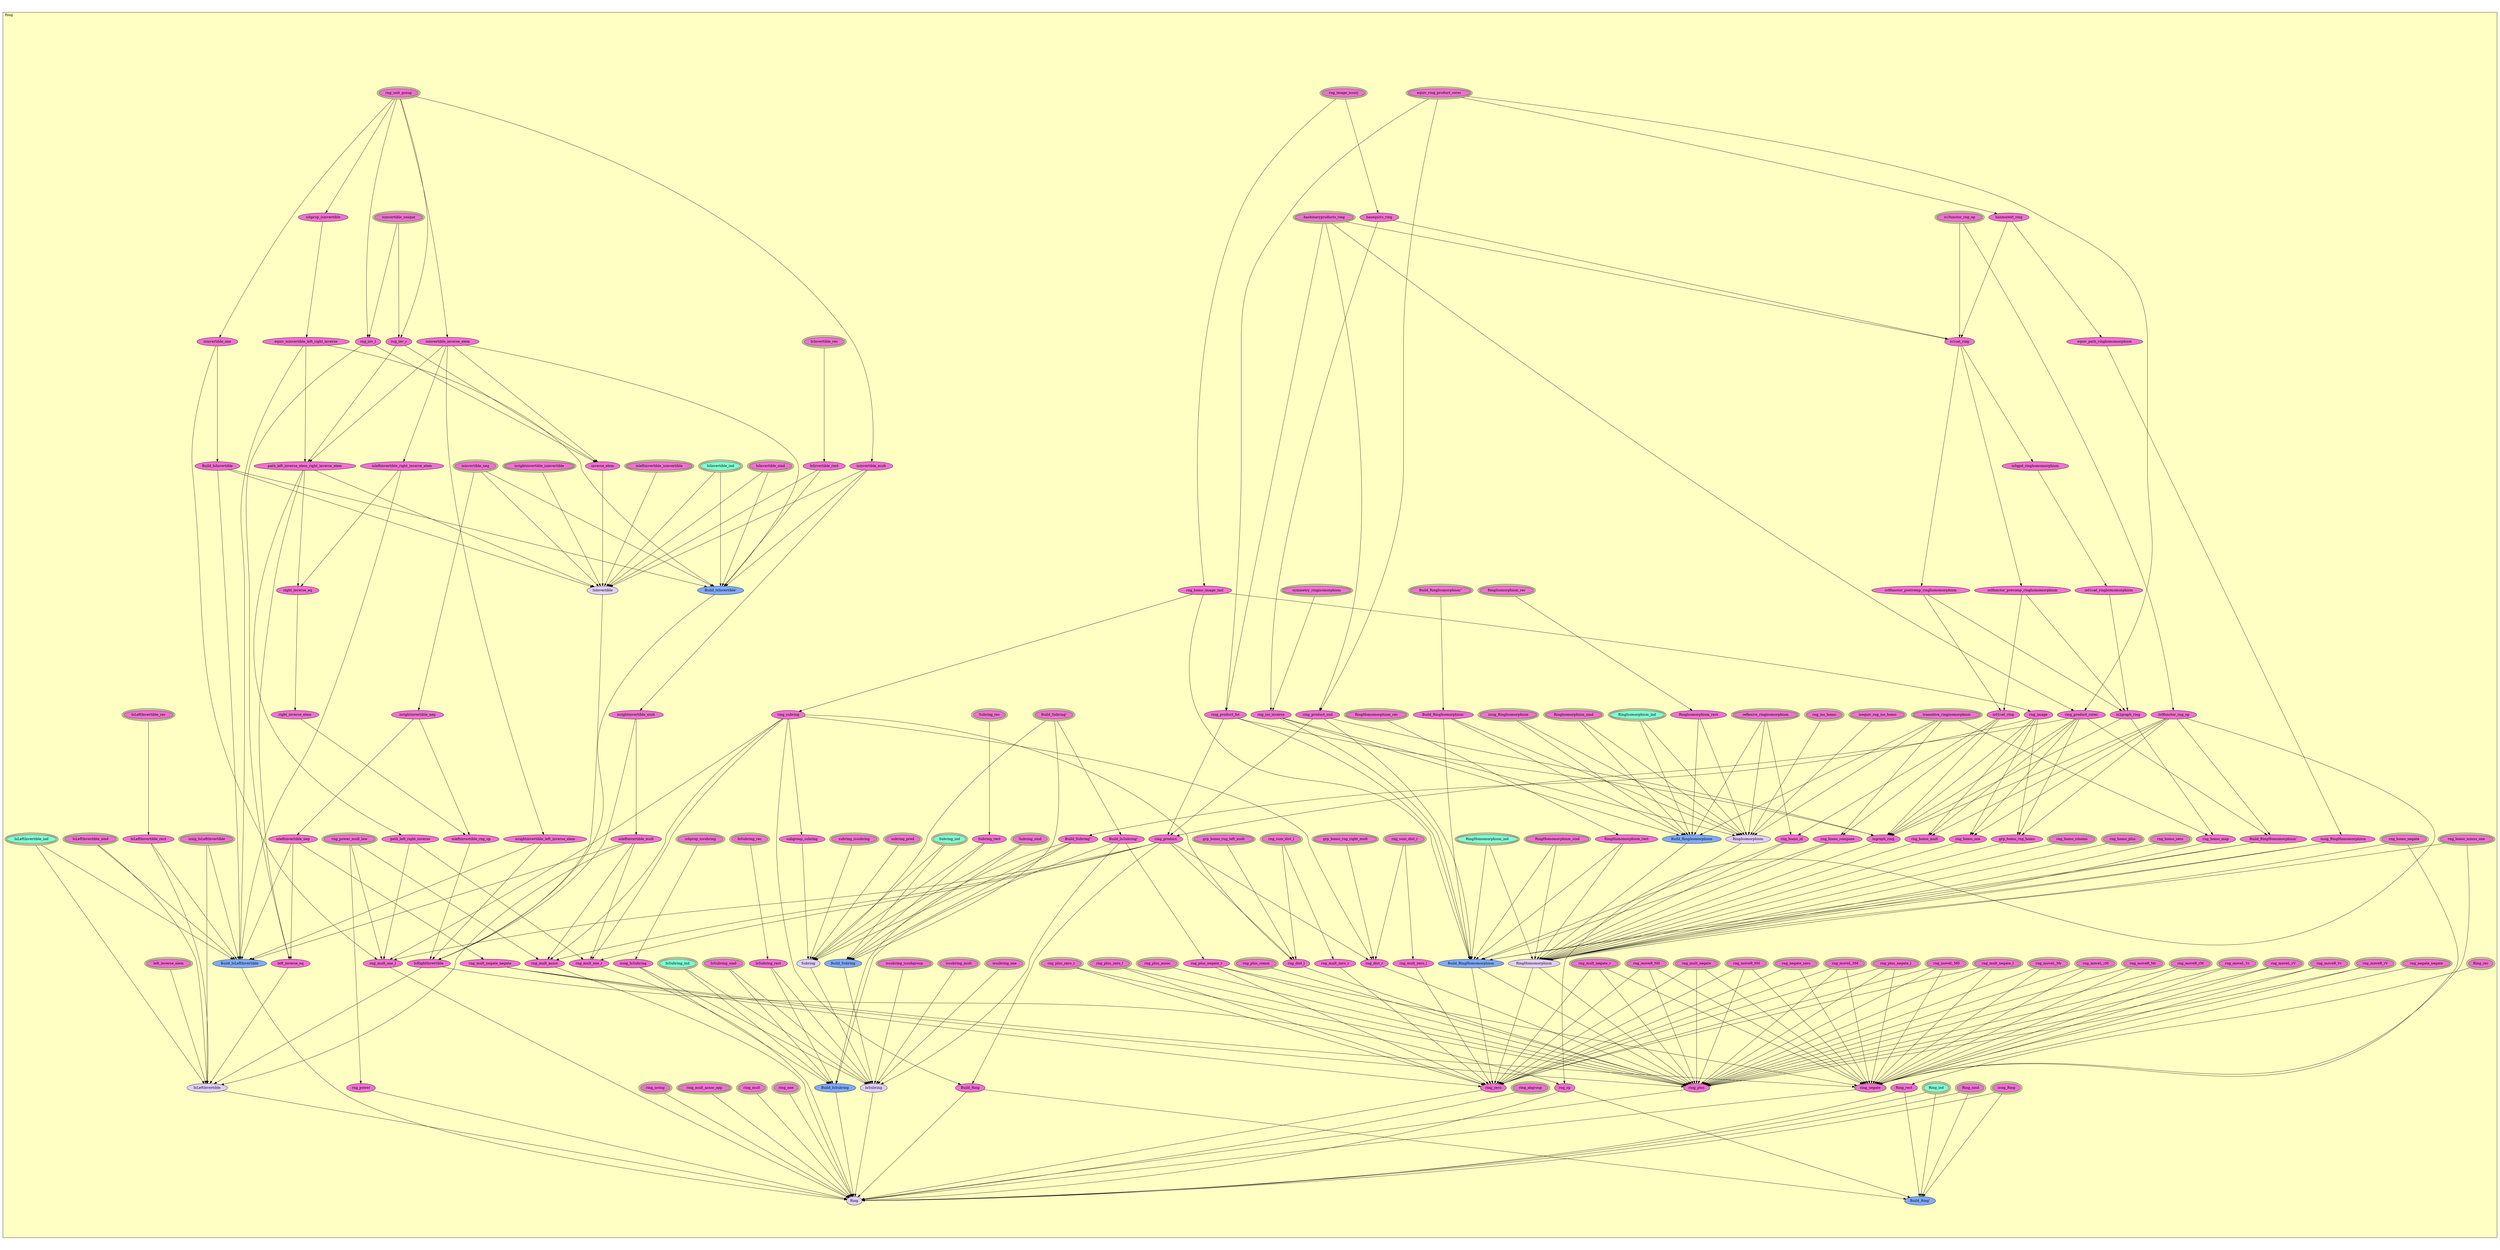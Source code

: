 digraph HoTT_Algebra_Rings_Ring {
  graph [ratio=0.5]
  node [style=filled]
Ring_rng_homo_mult [label="rng_homo_mult", URL=<Ring.html#rng_homo_mult>, fillcolor="#F070D1"] ;
Ring_rng_unit_group [label="rng_unit_group", URL=<Ring.html#rng_unit_group>, peripheries=3, fillcolor="#F070D1"] ;
Ring_rng_homo_plus [label="rng_homo_plus", URL=<Ring.html#rng_homo_plus>, peripheries=3, fillcolor="#F070D1"] ;
Ring_rng_mult_negate_r [label="rng_mult_negate_r", URL=<Ring.html#rng_mult_negate_r>, peripheries=3, fillcolor="#F070D1"] ;
Ring_isinvertible_one [label="isinvertible_one", URL=<Ring.html#isinvertible_one>, fillcolor="#F070D1"] ;
Ring_rng_mult_negate_l [label="rng_mult_negate_l", URL=<Ring.html#rng_mult_negate_l>, peripheries=3, fillcolor="#F070D1"] ;
Ring_isinvertible_inverse_elem [label="isinvertible_inverse_elem", URL=<Ring.html#isinvertible_inverse_elem>, fillcolor="#F070D1"] ;
Ring_rng_mult_negate_negate [label="rng_mult_negate_negate", URL=<Ring.html#rng_mult_negate_negate>, fillcolor="#F070D1"] ;
Ring_isleftinvertible_right_inverse_elem [label="isleftinvertible_right_inverse_elem", URL=<Ring.html#isleftinvertible_right_inverse_elem>, fillcolor="#F070D1"] ;
Ring_rng_mult_negate [label="rng_mult_negate", URL=<Ring.html#rng_mult_negate>, peripheries=3, fillcolor="#F070D1"] ;
Ring_isrightinvertible_left_inverse_elem [label="isrightinvertible_left_inverse_elem", URL=<Ring.html#isrightinvertible_left_inverse_elem>, fillcolor="#F070D1"] ;
Ring_rng_mult_zero_r [label="rng_mult_zero_r", URL=<Ring.html#rng_mult_zero_r>, fillcolor="#F070D1"] ;
Ring_isinvertible_neg [label="isinvertible_neg", URL=<Ring.html#isinvertible_neg>, peripheries=3, fillcolor="#F070D1"] ;
Ring_rng_mult_zero_l [label="rng_mult_zero_l", URL=<Ring.html#rng_mult_zero_l>, fillcolor="#F070D1"] ;
Ring_isrightinvertible_neg [label="isrightinvertible_neg", URL=<Ring.html#isrightinvertible_neg>, fillcolor="#F070D1"] ;
Ring_rng_mult_one_r [label="rng_mult_one_r", URL=<Ring.html#rng_mult_one_r>, fillcolor="#F070D1"] ;
Ring_isleftinvertible_neg [label="isleftinvertible_neg", URL=<Ring.html#isleftinvertible_neg>, fillcolor="#F070D1"] ;
Ring_rng_mult_one_l [label="rng_mult_one_l", URL=<Ring.html#rng_mult_one_l>, fillcolor="#F070D1"] ;
Ring_isinvertible_mult [label="isinvertible_mult", URL=<Ring.html#isinvertible_mult>, fillcolor="#F070D1"] ;
Ring_rng_negate_zero [label="rng_negate_zero", URL=<Ring.html#rng_negate_zero>, peripheries=3, fillcolor="#F070D1"] ;
Ring_isrightinvertible_mult [label="isrightinvertible_mult", URL=<Ring.html#isrightinvertible_mult>, fillcolor="#F070D1"] ;
Ring_rng_negate_negate [label="rng_negate_negate", URL=<Ring.html#rng_negate_negate>, peripheries=3, fillcolor="#F070D1"] ;
Ring_isleftinvertible_mult [label="isleftinvertible_mult", URL=<Ring.html#isleftinvertible_mult>, fillcolor="#F070D1"] ;
Ring_rng_mult_assoc [label="rng_mult_assoc", URL=<Ring.html#rng_mult_assoc>, fillcolor="#F070D1"] ;
Ring_ishprop_isinvertible [label="ishprop_isinvertible", URL=<Ring.html#ishprop_isinvertible>, fillcolor="#F070D1"] ;
Ring_rng_plus_assoc [label="rng_plus_assoc", URL=<Ring.html#rng_plus_assoc>, peripheries=3, fillcolor="#F070D1"] ;
Ring_equiv_isinvertible_left_right_inverse [label="equiv_isinvertible_left_right_inverse", URL=<Ring.html#equiv_isinvertible_left_right_inverse>, fillcolor="#F070D1"] ;
Ring_rng_plus_comm [label="rng_plus_comm", URL=<Ring.html#rng_plus_comm>, peripheries=3, fillcolor="#F070D1"] ;
Ring_isinvertible_unique [label="isinvertible_unique", URL=<Ring.html#isinvertible_unique>, peripheries=3, fillcolor="#F070D1"] ;
Ring_rng_plus_negate_r [label="rng_plus_negate_r", URL=<Ring.html#rng_plus_negate_r>, fillcolor="#F070D1"] ;
Ring_rng_inv_r [label="rng_inv_r", URL=<Ring.html#rng_inv_r>, fillcolor="#F070D1"] ;
Ring_rng_plus_negate_l [label="rng_plus_negate_l", URL=<Ring.html#rng_plus_negate_l>, peripheries=3, fillcolor="#F070D1"] ;
Ring_rng_inv_l [label="rng_inv_l", URL=<Ring.html#rng_inv_l>, fillcolor="#F070D1"] ;
Ring_rng_plus_zero_r [label="rng_plus_zero_r", URL=<Ring.html#rng_plus_zero_r>, peripheries=3, fillcolor="#F070D1"] ;
Ring_inverse_elem [label="inverse_elem", URL=<Ring.html#inverse_elem>, fillcolor="#F070D1"] ;
Ring_rng_plus_zero_l [label="rng_plus_zero_l", URL=<Ring.html#rng_plus_zero_l>, peripheries=3, fillcolor="#F070D1"] ;
Ring_path_left_inverse_elem_right_inverse_elem [label="path_left_inverse_elem_right_inverse_elem", URL=<Ring.html#path_left_inverse_elem_right_inverse_elem>, fillcolor="#F070D1"] ;
Ring_rng_dist_r [label="rng_dist_r", URL=<Ring.html#rng_dist_r>, fillcolor="#F070D1"] ;
Ring_path_left_right_inverse [label="path_left_right_inverse", URL=<Ring.html#path_left_right_inverse>, fillcolor="#F070D1"] ;
Ring_rng_dist_l [label="rng_dist_l", URL=<Ring.html#rng_dist_l>, fillcolor="#F070D1"] ;
Ring_Build_IsInvertible [label="Build_IsInvertible", URL=<Ring.html#Build_IsInvertible>, fillcolor="#F070D1"] ;
Ring_rng_homo_compose [label="rng_homo_compose", URL=<Ring.html#rng_homo_compose>, fillcolor="#F070D1"] ;
Ring_isrightinvertible_isinvertible [label="isrightinvertible_isinvertible", URL=<Ring.html#isrightinvertible_isinvertible>, peripheries=3, fillcolor="#F070D1"] ;
Ring_rng_homo_id [label="rng_homo_id", URL=<Ring.html#rng_homo_id>, fillcolor="#F070D1"] ;
Ring_isleftinvertible_isinvertible [label="isleftinvertible_isinvertible", URL=<Ring.html#isleftinvertible_isinvertible>, peripheries=3, fillcolor="#F070D1"] ;
Ring_equiv_path_ringhomomorphism [label="equiv_path_ringhomomorphism", URL=<Ring.html#equiv_path_ringhomomorphism>, fillcolor="#F070D1"] ;
Ring_IsInvertible_sind [label="IsInvertible_sind", URL=<Ring.html#IsInvertible_sind>, peripheries=3, fillcolor="#F070D1"] ;
Ring_issig_RingHomomorphism [label="issig_RingHomomorphism", URL=<Ring.html#issig_RingHomomorphism>, fillcolor="#F070D1"] ;
Ring_IsInvertible_rec [label="IsInvertible_rec", URL=<Ring.html#IsInvertible_rec>, peripheries=3, fillcolor="#F070D1"] ;
Ring_rng_homo_ishomo [label="rng_homo_ishomo", URL=<Ring.html#rng_homo_ishomo>, peripheries=3, fillcolor="#F070D1"] ;
Ring_IsInvertible_ind [label="IsInvertible_ind", URL=<Ring.html#IsInvertible_ind>, peripheries=3, fillcolor="#7FFFD4"] ;
Ring_rng_homo_map [label="rng_homo_map", URL=<Ring.html#rng_homo_map>, fillcolor="#F070D1"] ;
Ring_IsInvertible_rect [label="IsInvertible_rect", URL=<Ring.html#IsInvertible_rect>, fillcolor="#F070D1"] ;
Ring_Build_IsInvertible_ [label="Build_IsInvertible'", URL=<Ring.html#Build_IsInvertible'>, fillcolor="#7FAAFF"] ;
Ring_RingHomomorphism_sind [label="RingHomomorphism_sind", URL=<Ring.html#RingHomomorphism_sind>, peripheries=3, fillcolor="#F070D1"] ;
Ring_IsInvertible [label="IsInvertible", URL=<Ring.html#IsInvertible>, fillcolor="#E2CDFA"] ;
Ring_RingHomomorphism_rec [label="RingHomomorphism_rec", URL=<Ring.html#RingHomomorphism_rec>, peripheries=3, fillcolor="#F070D1"] ;
Ring_right_inverse_eq [label="right_inverse_eq", URL=<Ring.html#right_inverse_eq>, fillcolor="#F070D1"] ;
Ring_RingHomomorphism_ind [label="RingHomomorphism_ind", URL=<Ring.html#RingHomomorphism_ind>, peripheries=3, fillcolor="#7FFFD4"] ;
Ring_right_inverse_elem [label="right_inverse_elem", URL=<Ring.html#right_inverse_elem>, fillcolor="#F070D1"] ;
Ring_RingHomomorphism_rect [label="RingHomomorphism_rect", URL=<Ring.html#RingHomomorphism_rect>, fillcolor="#F070D1"] ;
Ring_Build_RingHomomorphism [label="Build_RingHomomorphism", URL=<Ring.html#Build_RingHomomorphism>, fillcolor="#7FAAFF"] ;
Ring_isleftinvertible_rng_op [label="isleftinvertible_rng_op", URL=<Ring.html#isleftinvertible_rng_op>, fillcolor="#F070D1"] ;
Ring_RingHomomorphism [label="RingHomomorphism", URL=<Ring.html#RingHomomorphism>, fillcolor="#E2CDFA"] ;
Ring_IsRightInvertible [label="IsRightInvertible", URL=<Ring.html#IsRightInvertible>, fillcolor="#F070D1"] ;
Ring_ring_negate [label="ring_negate", URL=<Ring.html#ring_negate>, fillcolor="#F070D1"] ;
Ring_issig_IsLeftInvertible [label="issig_IsLeftInvertible", URL=<Ring.html#issig_IsLeftInvertible>, peripheries=3, fillcolor="#F070D1"] ;
Ring_ring_zero [label="ring_zero", URL=<Ring.html#ring_zero>, fillcolor="#F070D1"] ;
Ring_left_inverse_eq [label="left_inverse_eq", URL=<Ring.html#left_inverse_eq>, fillcolor="#F070D1"] ;
Ring_ring_plus [label="ring_plus", URL=<Ring.html#ring_plus>, fillcolor="#F070D1"] ;
Ring_left_inverse_elem [label="left_inverse_elem", URL=<Ring.html#left_inverse_elem>, peripheries=3, fillcolor="#F070D1"] ;
Ring_issig_Ring [label="issig_Ring", URL=<Ring.html#issig_Ring>, peripheries=3, fillcolor="#F070D1"] ;
Ring_IsLeftInvertible_sind [label="IsLeftInvertible_sind", URL=<Ring.html#IsLeftInvertible_sind>, peripheries=3, fillcolor="#F070D1"] ;
Ring_ring_mult_assoc_opp [label="ring_mult_assoc_opp", URL=<Ring.html#ring_mult_assoc_opp>, peripheries=3, fillcolor="#F070D1"] ;
Ring_IsLeftInvertible_rec [label="IsLeftInvertible_rec", URL=<Ring.html#IsLeftInvertible_rec>, peripheries=3, fillcolor="#F070D1"] ;
Ring_ring_isring [label="ring_isring", URL=<Ring.html#ring_isring>, peripheries=3, fillcolor="#F070D1"] ;
Ring_IsLeftInvertible_ind [label="IsLeftInvertible_ind", URL=<Ring.html#IsLeftInvertible_ind>, peripheries=3, fillcolor="#7FFFD4"] ;
Ring_ring_one [label="ring_one", URL=<Ring.html#ring_one>, peripheries=3, fillcolor="#F070D1"] ;
Ring_IsLeftInvertible_rect [label="IsLeftInvertible_rect", URL=<Ring.html#IsLeftInvertible_rect>, fillcolor="#F070D1"] ;
Ring_Build_IsLeftInvertible [label="Build_IsLeftInvertible", URL=<Ring.html#Build_IsLeftInvertible>, fillcolor="#7FAAFF"] ;
Ring_ring_mult [label="ring_mult", URL=<Ring.html#ring_mult>, peripheries=3, fillcolor="#F070D1"] ;
Ring_IsLeftInvertible [label="IsLeftInvertible", URL=<Ring.html#IsLeftInvertible>, fillcolor="#E2CDFA"] ;
Ring_ring_abgroup [label="ring_abgroup", URL=<Ring.html#ring_abgroup>, peripheries=3, fillcolor="#F070D1"] ;
Ring_rng_sum_dist_r [label="rng_sum_dist_r", URL=<Ring.html#rng_sum_dist_r>, peripheries=3, fillcolor="#F070D1"] ;
Ring_Ring_sind [label="Ring_sind", URL=<Ring.html#Ring_sind>, peripheries=3, fillcolor="#F070D1"] ;
Ring_rng_sum_dist_l [label="rng_sum_dist_l", URL=<Ring.html#rng_sum_dist_l>, peripheries=3, fillcolor="#F070D1"] ;
Ring_Ring_rec [label="Ring_rec", URL=<Ring.html#Ring_rec>, peripheries=3, fillcolor="#F070D1"] ;
Ring_rng_power_mult_law [label="rng_power_mult_law", URL=<Ring.html#rng_power_mult_law>, peripheries=3, fillcolor="#F070D1"] ;
Ring_Ring_ind [label="Ring_ind", URL=<Ring.html#Ring_ind>, peripheries=3, fillcolor="#7FFFD4"] ;
Ring_rng_power [label="rng_power", URL=<Ring.html#rng_power>, fillcolor="#F070D1"] ;
Ring_Ring_rect [label="Ring_rect", URL=<Ring.html#Ring_rect>, fillcolor="#F070D1"] ;
Ring_Build_Ring_ [label="Build_Ring'", URL=<Ring.html#Build_Ring'>, fillcolor="#7FAAFF"] ;
Ring_is1functor_rng_op [label="is1functor_rng_op", URL=<Ring.html#is1functor_rng_op>, peripheries=3, fillcolor="#F070D1"] ;
Ring_Ring [label="Ring", URL=<Ring.html#Ring>, fillcolor="#E2CDFA"] ;
Ring_is0functor_rng_op [label="is0functor_rng_op", URL=<Ring.html#is0functor_rng_op>, fillcolor="#F070D1"] ;
Ring_rng_op [label="rng_op", URL=<Ring.html#rng_op>, fillcolor="#F070D1"] ;
Ring_rng_image_issurj [label="rng_image_issurj", URL=<Ring.html#rng_image_issurj>, peripheries=3, fillcolor="#F070D1"] ;
Ring_rng_homo_image_incl [label="rng_homo_image_incl", URL=<Ring.html#rng_homo_image_incl>, fillcolor="#F070D1"] ;
Ring_rng_image [label="rng_image", URL=<Ring.html#rng_image>, fillcolor="#F070D1"] ;
Ring_hasbinaryproducts_ring [label="hasbinaryproducts_ring", URL=<Ring.html#hasbinaryproducts_ring>, peripheries=3, fillcolor="#F070D1"] ;
Ring_equiv_ring_product_corec [label="equiv_ring_product_corec", URL=<Ring.html#equiv_ring_product_corec>, peripheries=3, fillcolor="#F070D1"] ;
Ring_ring_product_corec [label="ring_product_corec", URL=<Ring.html#ring_product_corec>, fillcolor="#F070D1"] ;
Ring_ring_product_snd [label="ring_product_snd", URL=<Ring.html#ring_product_snd>, fillcolor="#F070D1"] ;
Ring_ring_product_fst [label="ring_product_fst", URL=<Ring.html#ring_product_fst>, fillcolor="#F070D1"] ;
Ring_ring_product [label="ring_product", URL=<Ring.html#ring_product>, fillcolor="#F070D1"] ;
Ring_ring_subring [label="ring_subring", URL=<Ring.html#ring_subring>, fillcolor="#F070D1"] ;
Ring_subgroup_subring [label="subgroup_subring", URL=<Ring.html#subgroup_subring>, fillcolor="#F070D1"] ;
Ring_Build_Subring_ [label="Build_Subring'", URL=<Ring.html#Build_Subring'>, peripheries=3, fillcolor="#F070D1"] ;
Ring_Build_Subring__ [label="Build_Subring''", URL=<Ring.html#Build_Subring''>, fillcolor="#F070D1"] ;
Ring_subring_issubring [label="subring_issubring", URL=<Ring.html#subring_issubring>, peripheries=3, fillcolor="#F070D1"] ;
Ring_subring_pred [label="subring_pred", URL=<Ring.html#subring_pred>, peripheries=3, fillcolor="#F070D1"] ;
Ring_Subring_sind [label="Subring_sind", URL=<Ring.html#Subring_sind>, peripheries=3, fillcolor="#F070D1"] ;
Ring_Subring_rec [label="Subring_rec", URL=<Ring.html#Subring_rec>, peripheries=3, fillcolor="#F070D1"] ;
Ring_Subring_ind [label="Subring_ind", URL=<Ring.html#Subring_ind>, peripheries=3, fillcolor="#7FFFD4"] ;
Ring_Subring_rect [label="Subring_rect", URL=<Ring.html#Subring_rect>, fillcolor="#F070D1"] ;
Ring_Build_Subring [label="Build_Subring", URL=<Ring.html#Build_Subring>, fillcolor="#7FAAFF"] ;
Ring_Subring [label="Subring", URL=<Ring.html#Subring>, fillcolor="#E2CDFA"] ;
Ring_Build_IsSubring_ [label="Build_IsSubring'", URL=<Ring.html#Build_IsSubring'>, fillcolor="#F070D1"] ;
Ring_ishprop_issubring [label="ishprop_issubring", URL=<Ring.html#ishprop_issubring>, peripheries=3, fillcolor="#F070D1"] ;
Ring_issig_IsSubring [label="issig_IsSubring", URL=<Ring.html#issig_IsSubring>, fillcolor="#F070D1"] ;
Ring_issubring_one [label="issubring_one", URL=<Ring.html#issubring_one>, peripheries=3, fillcolor="#F070D1"] ;
Ring_issubring_mult [label="issubring_mult", URL=<Ring.html#issubring_mult>, peripheries=3, fillcolor="#F070D1"] ;
Ring_issubring_issubgroup [label="issubring_issubgroup", URL=<Ring.html#issubring_issubgroup>, peripheries=3, fillcolor="#F070D1"] ;
Ring_IsSubring_sind [label="IsSubring_sind", URL=<Ring.html#IsSubring_sind>, peripheries=3, fillcolor="#F070D1"] ;
Ring_IsSubring_rec [label="IsSubring_rec", URL=<Ring.html#IsSubring_rec>, peripheries=3, fillcolor="#F070D1"] ;
Ring_IsSubring_ind [label="IsSubring_ind", URL=<Ring.html#IsSubring_ind>, peripheries=3, fillcolor="#7FFFD4"] ;
Ring_IsSubring_rect [label="IsSubring_rect", URL=<Ring.html#IsSubring_rect>, fillcolor="#F070D1"] ;
Ring_Build_IsSubring [label="Build_IsSubring", URL=<Ring.html#Build_IsSubring>, fillcolor="#7FAAFF"] ;
Ring_IsSubring [label="IsSubring", URL=<Ring.html#IsSubring>, fillcolor="#E2CDFA"] ;
Ring_hasequivs_ring [label="hasequivs_ring", URL=<Ring.html#hasequivs_ring>, fillcolor="#F070D1"] ;
Ring_hasmorext_ring [label="hasmorext_ring", URL=<Ring.html#hasmorext_ring>, fillcolor="#F070D1"] ;
Ring_is1cat_ring [label="is1cat_ring", URL=<Ring.html#is1cat_ring>, fillcolor="#F070D1"] ;
Ring_is0functor_precomp_ringhomomorphism [label="is0functor_precomp_ringhomomorphism", URL=<Ring.html#is0functor_precomp_ringhomomorphism>, fillcolor="#F070D1"] ;
Ring_is0functor_postcomp_ringhomomorphism [label="is0functor_postcomp_ringhomomorphism", URL=<Ring.html#is0functor_postcomp_ringhomomorphism>, fillcolor="#F070D1"] ;
Ring_is0gpd_ringhomomorphism [label="is0gpd_ringhomomorphism", URL=<Ring.html#is0gpd_ringhomomorphism>, fillcolor="#F070D1"] ;
Ring_is01cat_ringhomomorphism [label="is01cat_ringhomomorphism", URL=<Ring.html#is01cat_ringhomomorphism>, fillcolor="#F070D1"] ;
Ring_is2graph_ring [label="is2graph_ring", URL=<Ring.html#is2graph_ring>, fillcolor="#F070D1"] ;
Ring_is01cat_ring [label="is01cat_ring", URL=<Ring.html#is01cat_ring>, fillcolor="#F070D1"] ;
Ring_isgraph_ring [label="isgraph_ring", URL=<Ring.html#isgraph_ring>, fillcolor="#F070D1"] ;
Ring_rng_moveR_0M [label="rng_moveR_0M", URL=<Ring.html#rng_moveR_0M>, peripheries=3, fillcolor="#F070D1"] ;
Ring_rng_moveR_M0 [label="rng_moveR_M0", URL=<Ring.html#rng_moveR_M0>, peripheries=3, fillcolor="#F070D1"] ;
Ring_rng_moveL_0M [label="rng_moveL_0M", URL=<Ring.html#rng_moveL_0M>, peripheries=3, fillcolor="#F070D1"] ;
Ring_rng_moveL_M0 [label="rng_moveL_M0", URL=<Ring.html#rng_moveL_M0>, peripheries=3, fillcolor="#F070D1"] ;
Ring_rng_moveR_rV [label="rng_moveR_rV", URL=<Ring.html#rng_moveR_rV>, peripheries=3, fillcolor="#F070D1"] ;
Ring_rng_moveR_Vr [label="rng_moveR_Vr", URL=<Ring.html#rng_moveR_Vr>, peripheries=3, fillcolor="#F070D1"] ;
Ring_rng_moveL_rV [label="rng_moveL_rV", URL=<Ring.html#rng_moveL_rV>, peripheries=3, fillcolor="#F070D1"] ;
Ring_rng_moveL_Vr [label="rng_moveL_Vr", URL=<Ring.html#rng_moveL_Vr>, peripheries=3, fillcolor="#F070D1"] ;
Ring_rng_moveR_rM [label="rng_moveR_rM", URL=<Ring.html#rng_moveR_rM>, peripheries=3, fillcolor="#F070D1"] ;
Ring_rng_moveR_Mr [label="rng_moveR_Mr", URL=<Ring.html#rng_moveR_Mr>, peripheries=3, fillcolor="#F070D1"] ;
Ring_rng_moveL_rM [label="rng_moveL_rM", URL=<Ring.html#rng_moveL_rM>, peripheries=3, fillcolor="#F070D1"] ;
Ring_rng_moveL_Mr [label="rng_moveL_Mr", URL=<Ring.html#rng_moveL_Mr>, peripheries=3, fillcolor="#F070D1"] ;
Ring_grp_homo_rng_right_mult [label="grp_homo_rng_right_mult", URL=<Ring.html#grp_homo_rng_right_mult>, peripheries=3, fillcolor="#F070D1"] ;
Ring_grp_homo_rng_left_mult [label="grp_homo_rng_left_mult", URL=<Ring.html#grp_homo_rng_left_mult>, peripheries=3, fillcolor="#F070D1"] ;
Ring_Build_Ring [label="Build_Ring", URL=<Ring.html#Build_Ring>, fillcolor="#F070D1"] ;
Ring_Build_RingIsomorphism__ [label="Build_RingIsomorphism''", URL=<Ring.html#Build_RingIsomorphism''>, peripheries=3, fillcolor="#F070D1"] ;
Ring_Build_RingHomomorphism_ [label="Build_RingHomomorphism'", URL=<Ring.html#Build_RingHomomorphism'>, fillcolor="#F070D1"] ;
Ring_grp_homo_rng_homo [label="grp_homo_rng_homo", URL=<Ring.html#grp_homo_rng_homo>, fillcolor="#F070D1"] ;
Ring_transitive_ringisomorphism [label="transitive_ringisomorphism", URL=<Ring.html#transitive_ringisomorphism>, peripheries=3, fillcolor="#F070D1"] ;
Ring_symmetry_ringisomorphism [label="symmetry_ringisomorphism", URL=<Ring.html#symmetry_ringisomorphism>, peripheries=3, fillcolor="#F070D1"] ;
Ring_reflexive_ringisomorphism [label="reflexive_ringisomorphism", URL=<Ring.html#reflexive_ringisomorphism>, peripheries=3, fillcolor="#F070D1"] ;
Ring_rng_iso_inverse [label="rng_iso_inverse", URL=<Ring.html#rng_iso_inverse>, fillcolor="#F070D1"] ;
Ring_Build_RingIsomorphism_ [label="Build_RingIsomorphism'", URL=<Ring.html#Build_RingIsomorphism'>, fillcolor="#F070D1"] ;
Ring_issig_RingIsomorphism [label="issig_RingIsomorphism", URL=<Ring.html#issig_RingIsomorphism>, peripheries=3, fillcolor="#F070D1"] ;
Ring_isequiv_rng_iso_homo [label="isequiv_rng_iso_homo", URL=<Ring.html#isequiv_rng_iso_homo>, peripheries=3, fillcolor="#F070D1"] ;
Ring_rng_iso_homo [label="rng_iso_homo", URL=<Ring.html#rng_iso_homo>, peripheries=3, fillcolor="#F070D1"] ;
Ring_RingIsomorphism_sind [label="RingIsomorphism_sind", URL=<Ring.html#RingIsomorphism_sind>, peripheries=3, fillcolor="#F070D1"] ;
Ring_RingIsomorphism_rec [label="RingIsomorphism_rec", URL=<Ring.html#RingIsomorphism_rec>, peripheries=3, fillcolor="#F070D1"] ;
Ring_RingIsomorphism_ind [label="RingIsomorphism_ind", URL=<Ring.html#RingIsomorphism_ind>, peripheries=3, fillcolor="#7FFFD4"] ;
Ring_RingIsomorphism_rect [label="RingIsomorphism_rect", URL=<Ring.html#RingIsomorphism_rect>, fillcolor="#F070D1"] ;
Ring_Build_RingIsomorphism [label="Build_RingIsomorphism", URL=<Ring.html#Build_RingIsomorphism>, fillcolor="#7FAAFF"] ;
Ring_RingIsomorphism [label="RingIsomorphism", URL=<Ring.html#RingIsomorphism>, fillcolor="#E2CDFA"] ;
Ring_rng_homo_minus_one [label="rng_homo_minus_one", URL=<Ring.html#rng_homo_minus_one>, peripheries=3, fillcolor="#F070D1"] ;
Ring_rng_homo_negate [label="rng_homo_negate", URL=<Ring.html#rng_homo_negate>, peripheries=3, fillcolor="#F070D1"] ;
Ring_rng_homo_one [label="rng_homo_one", URL=<Ring.html#rng_homo_one>, fillcolor="#F070D1"] ;
Ring_rng_homo_zero [label="rng_homo_zero", URL=<Ring.html#rng_homo_zero>, peripheries=3, fillcolor="#F070D1"] ;
  Ring_rng_homo_mult -> Ring_RingHomomorphism [] ;
  Ring_rng_unit_group -> Ring_isinvertible_one [] ;
  Ring_rng_unit_group -> Ring_isinvertible_inverse_elem [] ;
  Ring_rng_unit_group -> Ring_isinvertible_mult [] ;
  Ring_rng_unit_group -> Ring_ishprop_isinvertible [] ;
  Ring_rng_unit_group -> Ring_rng_inv_r [] ;
  Ring_rng_unit_group -> Ring_rng_inv_l [] ;
  Ring_rng_homo_plus -> Ring_RingHomomorphism [] ;
  Ring_rng_mult_negate_r -> Ring_ring_negate [] ;
  Ring_rng_mult_negate_r -> Ring_ring_zero [] ;
  Ring_rng_mult_negate_r -> Ring_ring_plus [] ;
  Ring_isinvertible_one -> Ring_Build_IsInvertible [] ;
  Ring_isinvertible_one -> Ring_rng_mult_one_l [] ;
  Ring_rng_mult_negate_l -> Ring_ring_negate [] ;
  Ring_rng_mult_negate_l -> Ring_ring_zero [] ;
  Ring_rng_mult_negate_l -> Ring_ring_plus [] ;
  Ring_isinvertible_inverse_elem -> Ring_isleftinvertible_right_inverse_elem [] ;
  Ring_isinvertible_inverse_elem -> Ring_isrightinvertible_left_inverse_elem [] ;
  Ring_isinvertible_inverse_elem -> Ring_inverse_elem [] ;
  Ring_isinvertible_inverse_elem -> Ring_path_left_inverse_elem_right_inverse_elem [] ;
  Ring_isinvertible_inverse_elem -> Ring_Build_IsInvertible_ [] ;
  Ring_rng_mult_negate_negate -> Ring_ring_negate [] ;
  Ring_rng_mult_negate_negate -> Ring_ring_zero [] ;
  Ring_rng_mult_negate_negate -> Ring_ring_plus [] ;
  Ring_isleftinvertible_right_inverse_elem -> Ring_right_inverse_eq [] ;
  Ring_isleftinvertible_right_inverse_elem -> Ring_Build_IsLeftInvertible [] ;
  Ring_rng_mult_negate -> Ring_ring_negate [] ;
  Ring_rng_mult_negate -> Ring_ring_zero [] ;
  Ring_rng_mult_negate -> Ring_ring_plus [] ;
  Ring_isrightinvertible_left_inverse_elem -> Ring_IsRightInvertible [] ;
  Ring_isrightinvertible_left_inverse_elem -> Ring_Build_IsLeftInvertible [] ;
  Ring_rng_mult_zero_r -> Ring_ring_zero [] ;
  Ring_isinvertible_neg -> Ring_isrightinvertible_neg [] ;
  Ring_isinvertible_neg -> Ring_Build_IsInvertible_ [] ;
  Ring_isinvertible_neg -> Ring_IsInvertible [] ;
  Ring_rng_mult_zero_l -> Ring_ring_zero [] ;
  Ring_isrightinvertible_neg -> Ring_isleftinvertible_neg [] ;
  Ring_isrightinvertible_neg -> Ring_isleftinvertible_rng_op [] ;
  Ring_rng_mult_one_r -> Ring_Ring [] ;
  Ring_isleftinvertible_neg -> Ring_left_inverse_eq [] ;
  Ring_isleftinvertible_neg -> Ring_Build_IsLeftInvertible [] ;
  Ring_isleftinvertible_neg -> Ring_rng_mult_negate_negate [] ;
  Ring_rng_mult_one_l -> Ring_Ring [] ;
  Ring_isinvertible_mult -> Ring_isrightinvertible_mult [] ;
  Ring_isinvertible_mult -> Ring_Build_IsInvertible_ [] ;
  Ring_isinvertible_mult -> Ring_IsInvertible [] ;
  Ring_rng_negate_zero -> Ring_ring_negate [] ;
  Ring_rng_negate_zero -> Ring_ring_zero [] ;
  Ring_isrightinvertible_mult -> Ring_isleftinvertible_mult [] ;
  Ring_isrightinvertible_mult -> Ring_IsRightInvertible [] ;
  Ring_rng_negate_negate -> Ring_ring_negate [] ;
  Ring_isleftinvertible_mult -> Ring_Build_IsLeftInvertible [] ;
  Ring_isleftinvertible_mult -> Ring_IsLeftInvertible [] ;
  Ring_isleftinvertible_mult -> Ring_rng_mult_one_r [] ;
  Ring_isleftinvertible_mult -> Ring_rng_mult_assoc [] ;
  Ring_rng_mult_assoc -> Ring_Ring [] ;
  Ring_ishprop_isinvertible -> Ring_equiv_isinvertible_left_right_inverse [] ;
  Ring_rng_plus_assoc -> Ring_ring_plus [] ;
  Ring_equiv_isinvertible_left_right_inverse -> Ring_path_left_inverse_elem_right_inverse_elem [] ;
  Ring_equiv_isinvertible_left_right_inverse -> Ring_Build_IsInvertible_ [] ;
  Ring_equiv_isinvertible_left_right_inverse -> Ring_Build_IsLeftInvertible [] ;
  Ring_rng_plus_comm -> Ring_ring_plus [] ;
  Ring_isinvertible_unique -> Ring_rng_inv_r [] ;
  Ring_isinvertible_unique -> Ring_rng_inv_l [] ;
  Ring_rng_plus_negate_r -> Ring_ring_negate [] ;
  Ring_rng_plus_negate_r -> Ring_ring_zero [] ;
  Ring_rng_plus_negate_r -> Ring_ring_plus [] ;
  Ring_rng_inv_r -> Ring_inverse_elem [] ;
  Ring_rng_inv_r -> Ring_path_left_inverse_elem_right_inverse_elem [] ;
  Ring_rng_plus_negate_l -> Ring_ring_negate [] ;
  Ring_rng_plus_negate_l -> Ring_ring_zero [] ;
  Ring_rng_plus_negate_l -> Ring_ring_plus [] ;
  Ring_rng_inv_l -> Ring_inverse_elem [] ;
  Ring_rng_inv_l -> Ring_left_inverse_eq [] ;
  Ring_rng_plus_zero_r -> Ring_ring_zero [] ;
  Ring_rng_plus_zero_r -> Ring_ring_plus [] ;
  Ring_inverse_elem -> Ring_IsInvertible [] ;
  Ring_rng_plus_zero_l -> Ring_ring_zero [] ;
  Ring_rng_plus_zero_l -> Ring_ring_plus [] ;
  Ring_path_left_inverse_elem_right_inverse_elem -> Ring_path_left_right_inverse [] ;
  Ring_path_left_inverse_elem_right_inverse_elem -> Ring_IsInvertible [] ;
  Ring_path_left_inverse_elem_right_inverse_elem -> Ring_right_inverse_eq [] ;
  Ring_path_left_inverse_elem_right_inverse_elem -> Ring_left_inverse_eq [] ;
  Ring_rng_dist_r -> Ring_ring_plus [] ;
  Ring_path_left_right_inverse -> Ring_rng_mult_one_r [] ;
  Ring_path_left_right_inverse -> Ring_rng_mult_one_l [] ;
  Ring_rng_dist_l -> Ring_ring_plus [] ;
  Ring_Build_IsInvertible -> Ring_Build_IsInvertible_ [] ;
  Ring_Build_IsInvertible -> Ring_IsInvertible [] ;
  Ring_Build_IsInvertible -> Ring_Build_IsLeftInvertible [] ;
  Ring_rng_homo_compose -> Ring_Build_RingHomomorphism [] ;
  Ring_rng_homo_compose -> Ring_RingHomomorphism [] ;
  Ring_isrightinvertible_isinvertible -> Ring_IsInvertible [] ;
  Ring_rng_homo_id -> Ring_Build_RingHomomorphism [] ;
  Ring_rng_homo_id -> Ring_RingHomomorphism [] ;
  Ring_isleftinvertible_isinvertible -> Ring_IsInvertible [] ;
  Ring_equiv_path_ringhomomorphism -> Ring_issig_RingHomomorphism [] ;
  Ring_IsInvertible_sind -> Ring_Build_IsInvertible_ [] ;
  Ring_IsInvertible_sind -> Ring_IsInvertible [] ;
  Ring_issig_RingHomomorphism -> Ring_Build_RingHomomorphism [] ;
  Ring_issig_RingHomomorphism -> Ring_RingHomomorphism [] ;
  Ring_IsInvertible_rec -> Ring_IsInvertible_rect [] ;
  Ring_rng_homo_ishomo -> Ring_RingHomomorphism [] ;
  Ring_IsInvertible_ind -> Ring_Build_IsInvertible_ [] ;
  Ring_IsInvertible_ind -> Ring_IsInvertible [] ;
  Ring_rng_homo_map -> Ring_RingHomomorphism [] ;
  Ring_IsInvertible_rect -> Ring_Build_IsInvertible_ [] ;
  Ring_IsInvertible_rect -> Ring_IsInvertible [] ;
  Ring_Build_IsInvertible_ -> Ring_IsRightInvertible [] ;
  Ring_RingHomomorphism_sind -> Ring_Build_RingHomomorphism [] ;
  Ring_RingHomomorphism_sind -> Ring_RingHomomorphism [] ;
  Ring_IsInvertible -> Ring_IsRightInvertible [] ;
  Ring_RingHomomorphism_rec -> Ring_RingHomomorphism_rect [] ;
  Ring_right_inverse_eq -> Ring_right_inverse_elem [] ;
  Ring_RingHomomorphism_ind -> Ring_Build_RingHomomorphism [] ;
  Ring_RingHomomorphism_ind -> Ring_RingHomomorphism [] ;
  Ring_right_inverse_elem -> Ring_isleftinvertible_rng_op [] ;
  Ring_RingHomomorphism_rect -> Ring_Build_RingHomomorphism [] ;
  Ring_RingHomomorphism_rect -> Ring_RingHomomorphism [] ;
  Ring_Build_RingHomomorphism -> Ring_ring_zero [] ;
  Ring_Build_RingHomomorphism -> Ring_ring_plus [] ;
  Ring_isleftinvertible_rng_op -> Ring_IsRightInvertible [] ;
  Ring_RingHomomorphism -> Ring_ring_zero [] ;
  Ring_RingHomomorphism -> Ring_ring_plus [] ;
  Ring_IsRightInvertible -> Ring_IsLeftInvertible [] ;
  Ring_IsRightInvertible -> Ring_rng_op [] ;
  Ring_ring_negate -> Ring_Ring [] ;
  Ring_issig_IsLeftInvertible -> Ring_Build_IsLeftInvertible [] ;
  Ring_issig_IsLeftInvertible -> Ring_IsLeftInvertible [] ;
  Ring_ring_zero -> Ring_Ring [] ;
  Ring_left_inverse_eq -> Ring_IsLeftInvertible [] ;
  Ring_ring_plus -> Ring_Ring [] ;
  Ring_left_inverse_elem -> Ring_IsLeftInvertible [] ;
  Ring_issig_Ring -> Ring_Build_Ring_ [] ;
  Ring_issig_Ring -> Ring_Ring [] ;
  Ring_IsLeftInvertible_sind -> Ring_Build_IsLeftInvertible [] ;
  Ring_IsLeftInvertible_sind -> Ring_IsLeftInvertible [] ;
  Ring_ring_mult_assoc_opp -> Ring_Ring [] ;
  Ring_IsLeftInvertible_rec -> Ring_IsLeftInvertible_rect [] ;
  Ring_ring_isring -> Ring_Ring [] ;
  Ring_IsLeftInvertible_ind -> Ring_Build_IsLeftInvertible [] ;
  Ring_IsLeftInvertible_ind -> Ring_IsLeftInvertible [] ;
  Ring_ring_one -> Ring_Ring [] ;
  Ring_IsLeftInvertible_rect -> Ring_Build_IsLeftInvertible [] ;
  Ring_IsLeftInvertible_rect -> Ring_IsLeftInvertible [] ;
  Ring_Build_IsLeftInvertible -> Ring_Ring [] ;
  Ring_ring_mult -> Ring_Ring [] ;
  Ring_IsLeftInvertible -> Ring_Ring [] ;
  Ring_ring_abgroup -> Ring_Ring [] ;
  Ring_rng_sum_dist_r -> Ring_rng_mult_zero_l [] ;
  Ring_rng_sum_dist_r -> Ring_rng_dist_r [] ;
  Ring_Ring_sind -> Ring_Build_Ring_ [] ;
  Ring_Ring_sind -> Ring_Ring [] ;
  Ring_rng_sum_dist_l -> Ring_rng_mult_zero_r [] ;
  Ring_rng_sum_dist_l -> Ring_rng_dist_l [] ;
  Ring_Ring_rec -> Ring_Ring_rect [] ;
  Ring_rng_power_mult_law -> Ring_rng_power [] ;
  Ring_rng_power_mult_law -> Ring_rng_mult_one_l [] ;
  Ring_rng_power_mult_law -> Ring_rng_mult_assoc [] ;
  Ring_Ring_ind -> Ring_Build_Ring_ [] ;
  Ring_Ring_ind -> Ring_Ring [] ;
  Ring_rng_power -> Ring_Ring [] ;
  Ring_Ring_rect -> Ring_Build_Ring_ [] ;
  Ring_Ring_rect -> Ring_Ring [] ;
  Ring_is1functor_rng_op -> Ring_is0functor_rng_op [] ;
  Ring_is1functor_rng_op -> Ring_is1cat_ring [] ;
  Ring_is0functor_rng_op -> Ring_rng_op [] ;
  Ring_is0functor_rng_op -> Ring_isgraph_ring [] ;
  Ring_is0functor_rng_op -> Ring_Build_RingHomomorphism_ [] ;
  Ring_is0functor_rng_op -> Ring_grp_homo_rng_homo [] ;
  Ring_is0functor_rng_op -> Ring_rng_homo_one [] ;
  Ring_is0functor_rng_op -> Ring_rng_homo_mult [] ;
  Ring_rng_op -> Ring_Build_Ring_ [] ;
  Ring_rng_op -> Ring_Ring [] ;
  Ring_rng_image_issurj -> Ring_rng_homo_image_incl [] ;
  Ring_rng_image_issurj -> Ring_hasequivs_ring [] ;
  Ring_rng_homo_image_incl -> Ring_rng_image [] ;
  Ring_rng_homo_image_incl -> Ring_ring_subring [] ;
  Ring_rng_homo_image_incl -> Ring_Build_RingHomomorphism [] ;
  Ring_rng_image -> Ring_Build_Subring__ [] ;
  Ring_rng_image -> Ring_isgraph_ring [] ;
  Ring_rng_image -> Ring_grp_homo_rng_homo [] ;
  Ring_rng_image -> Ring_rng_homo_one [] ;
  Ring_rng_image -> Ring_rng_homo_mult [] ;
  Ring_hasbinaryproducts_ring -> Ring_ring_product_corec [] ;
  Ring_hasbinaryproducts_ring -> Ring_ring_product_snd [] ;
  Ring_hasbinaryproducts_ring -> Ring_ring_product_fst [] ;
  Ring_hasbinaryproducts_ring -> Ring_is1cat_ring [] ;
  Ring_equiv_ring_product_corec -> Ring_ring_product_corec [] ;
  Ring_equiv_ring_product_corec -> Ring_ring_product_snd [] ;
  Ring_equiv_ring_product_corec -> Ring_ring_product_fst [] ;
  Ring_equiv_ring_product_corec -> Ring_hasmorext_ring [] ;
  Ring_ring_product_corec -> Ring_ring_product [] ;
  Ring_ring_product_corec -> Ring_isgraph_ring [] ;
  Ring_ring_product_corec -> Ring_Build_RingHomomorphism_ [] ;
  Ring_ring_product_corec -> Ring_grp_homo_rng_homo [] ;
  Ring_ring_product_corec -> Ring_rng_homo_one [] ;
  Ring_ring_product_corec -> Ring_rng_homo_mult [] ;
  Ring_ring_product_snd -> Ring_ring_product [] ;
  Ring_ring_product_snd -> Ring_isgraph_ring [] ;
  Ring_ring_product_snd -> Ring_Build_RingHomomorphism [] ;
  Ring_ring_product_fst -> Ring_ring_product [] ;
  Ring_ring_product_fst -> Ring_isgraph_ring [] ;
  Ring_ring_product_fst -> Ring_Build_RingHomomorphism [] ;
  Ring_ring_product -> Ring_Build_Ring [] ;
  Ring_ring_product -> Ring_rng_mult_one_r [] ;
  Ring_ring_product -> Ring_rng_mult_one_l [] ;
  Ring_ring_product -> Ring_rng_mult_assoc [] ;
  Ring_ring_product -> Ring_rng_dist_r [] ;
  Ring_ring_product -> Ring_rng_dist_l [] ;
  Ring_ring_subring -> Ring_subgroup_subring [] ;
  Ring_ring_subring -> Ring_Build_Ring [] ;
  Ring_ring_subring -> Ring_rng_mult_one_r [] ;
  Ring_ring_subring -> Ring_rng_mult_one_l [] ;
  Ring_ring_subring -> Ring_rng_mult_assoc [] ;
  Ring_ring_subring -> Ring_rng_dist_r [] ;
  Ring_ring_subring -> Ring_rng_dist_l [] ;
  Ring_subgroup_subring -> Ring_Subring [] ;
  Ring_Build_Subring_ -> Ring_Build_Subring [] ;
  Ring_Build_Subring_ -> Ring_Subring [] ;
  Ring_Build_Subring_ -> Ring_Build_IsSubring_ [] ;
  Ring_Build_Subring__ -> Ring_Build_Subring [] ;
  Ring_Build_Subring__ -> Ring_Subring [] ;
  Ring_Build_Subring__ -> Ring_Build_IsSubring [] ;
  Ring_subring_issubring -> Ring_Subring [] ;
  Ring_subring_pred -> Ring_Subring [] ;
  Ring_Subring_sind -> Ring_Build_Subring [] ;
  Ring_Subring_sind -> Ring_Subring [] ;
  Ring_Subring_rec -> Ring_Subring_rect [] ;
  Ring_Subring_ind -> Ring_Build_Subring [] ;
  Ring_Subring_ind -> Ring_Subring [] ;
  Ring_Subring_rect -> Ring_Build_Subring [] ;
  Ring_Subring_rect -> Ring_Subring [] ;
  Ring_Build_Subring -> Ring_IsSubring [] ;
  Ring_Subring -> Ring_IsSubring [] ;
  Ring_Build_IsSubring_ -> Ring_Build_IsSubring [] ;
  Ring_Build_IsSubring_ -> Ring_IsSubring [] ;
  Ring_Build_IsSubring_ -> Ring_rng_plus_negate_r [] ;
  Ring_ishprop_issubring -> Ring_issig_IsSubring [] ;
  Ring_issig_IsSubring -> Ring_Build_IsSubring [] ;
  Ring_issig_IsSubring -> Ring_IsSubring [] ;
  Ring_issubring_one -> Ring_IsSubring [] ;
  Ring_issubring_mult -> Ring_IsSubring [] ;
  Ring_issubring_issubgroup -> Ring_IsSubring [] ;
  Ring_IsSubring_sind -> Ring_Build_IsSubring [] ;
  Ring_IsSubring_sind -> Ring_IsSubring [] ;
  Ring_IsSubring_rec -> Ring_IsSubring_rect [] ;
  Ring_IsSubring_ind -> Ring_Build_IsSubring [] ;
  Ring_IsSubring_ind -> Ring_IsSubring [] ;
  Ring_IsSubring_rect -> Ring_Build_IsSubring [] ;
  Ring_IsSubring_rect -> Ring_IsSubring [] ;
  Ring_Build_IsSubring -> Ring_Ring [] ;
  Ring_IsSubring -> Ring_Ring [] ;
  Ring_hasequivs_ring -> Ring_is1cat_ring [] ;
  Ring_hasequivs_ring -> Ring_rng_iso_inverse [] ;
  Ring_hasmorext_ring -> Ring_is1cat_ring [] ;
  Ring_hasmorext_ring -> Ring_equiv_path_ringhomomorphism [] ;
  Ring_is1cat_ring -> Ring_is0functor_precomp_ringhomomorphism [] ;
  Ring_is1cat_ring -> Ring_is0functor_postcomp_ringhomomorphism [] ;
  Ring_is1cat_ring -> Ring_is0gpd_ringhomomorphism [] ;
  Ring_is0functor_precomp_ringhomomorphism -> Ring_is2graph_ring [] ;
  Ring_is0functor_precomp_ringhomomorphism -> Ring_is01cat_ring [] ;
  Ring_is0functor_postcomp_ringhomomorphism -> Ring_is2graph_ring [] ;
  Ring_is0functor_postcomp_ringhomomorphism -> Ring_is01cat_ring [] ;
  Ring_is0gpd_ringhomomorphism -> Ring_is01cat_ringhomomorphism [] ;
  Ring_is01cat_ringhomomorphism -> Ring_is2graph_ring [] ;
  Ring_is2graph_ring -> Ring_isgraph_ring [] ;
  Ring_is2graph_ring -> Ring_rng_homo_map [] ;
  Ring_is01cat_ring -> Ring_isgraph_ring [] ;
  Ring_is01cat_ring -> Ring_rng_homo_compose [] ;
  Ring_is01cat_ring -> Ring_rng_homo_id [] ;
  Ring_isgraph_ring -> Ring_RingHomomorphism [] ;
  Ring_rng_moveR_0M -> Ring_ring_negate [] ;
  Ring_rng_moveR_0M -> Ring_ring_zero [] ;
  Ring_rng_moveR_0M -> Ring_ring_plus [] ;
  Ring_rng_moveR_M0 -> Ring_ring_negate [] ;
  Ring_rng_moveR_M0 -> Ring_ring_zero [] ;
  Ring_rng_moveR_M0 -> Ring_ring_plus [] ;
  Ring_rng_moveL_0M -> Ring_ring_negate [] ;
  Ring_rng_moveL_0M -> Ring_ring_zero [] ;
  Ring_rng_moveL_0M -> Ring_ring_plus [] ;
  Ring_rng_moveL_M0 -> Ring_ring_negate [] ;
  Ring_rng_moveL_M0 -> Ring_ring_zero [] ;
  Ring_rng_moveL_M0 -> Ring_ring_plus [] ;
  Ring_rng_moveR_rV -> Ring_ring_negate [] ;
  Ring_rng_moveR_rV -> Ring_ring_plus [] ;
  Ring_rng_moveR_Vr -> Ring_ring_negate [] ;
  Ring_rng_moveR_Vr -> Ring_ring_plus [] ;
  Ring_rng_moveL_rV -> Ring_ring_negate [] ;
  Ring_rng_moveL_rV -> Ring_ring_plus [] ;
  Ring_rng_moveL_Vr -> Ring_ring_negate [] ;
  Ring_rng_moveL_Vr -> Ring_ring_plus [] ;
  Ring_rng_moveR_rM -> Ring_ring_negate [] ;
  Ring_rng_moveR_rM -> Ring_ring_plus [] ;
  Ring_rng_moveR_Mr -> Ring_ring_negate [] ;
  Ring_rng_moveR_Mr -> Ring_ring_plus [] ;
  Ring_rng_moveL_rM -> Ring_ring_negate [] ;
  Ring_rng_moveL_rM -> Ring_ring_plus [] ;
  Ring_rng_moveL_Mr -> Ring_ring_negate [] ;
  Ring_rng_moveL_Mr -> Ring_ring_plus [] ;
  Ring_grp_homo_rng_right_mult -> Ring_rng_dist_r [] ;
  Ring_grp_homo_rng_left_mult -> Ring_rng_dist_l [] ;
  Ring_Build_Ring -> Ring_Build_Ring_ [] ;
  Ring_Build_Ring -> Ring_Ring [] ;
  Ring_Build_RingIsomorphism__ -> Ring_Build_RingIsomorphism_ [] ;
  Ring_Build_RingHomomorphism_ -> Ring_Build_RingHomomorphism [] ;
  Ring_Build_RingHomomorphism_ -> Ring_RingHomomorphism [] ;
  Ring_grp_homo_rng_homo -> Ring_RingHomomorphism [] ;
  Ring_transitive_ringisomorphism -> Ring_Build_RingIsomorphism [] ;
  Ring_transitive_ringisomorphism -> Ring_RingIsomorphism [] ;
  Ring_transitive_ringisomorphism -> Ring_rng_homo_compose [] ;
  Ring_transitive_ringisomorphism -> Ring_rng_homo_map [] ;
  Ring_symmetry_ringisomorphism -> Ring_rng_iso_inverse [] ;
  Ring_reflexive_ringisomorphism -> Ring_Build_RingIsomorphism [] ;
  Ring_reflexive_ringisomorphism -> Ring_RingIsomorphism [] ;
  Ring_reflexive_ringisomorphism -> Ring_rng_homo_id [] ;
  Ring_rng_iso_inverse -> Ring_Build_RingIsomorphism [] ;
  Ring_rng_iso_inverse -> Ring_RingIsomorphism [] ;
  Ring_rng_iso_inverse -> Ring_Build_RingHomomorphism [] ;
  Ring_Build_RingIsomorphism_ -> Ring_Build_RingIsomorphism [] ;
  Ring_Build_RingIsomorphism_ -> Ring_RingIsomorphism [] ;
  Ring_Build_RingIsomorphism_ -> Ring_Build_RingHomomorphism [] ;
  Ring_issig_RingIsomorphism -> Ring_Build_RingIsomorphism [] ;
  Ring_issig_RingIsomorphism -> Ring_RingIsomorphism [] ;
  Ring_isequiv_rng_iso_homo -> Ring_RingIsomorphism [] ;
  Ring_rng_iso_homo -> Ring_RingIsomorphism [] ;
  Ring_RingIsomorphism_sind -> Ring_Build_RingIsomorphism [] ;
  Ring_RingIsomorphism_sind -> Ring_RingIsomorphism [] ;
  Ring_RingIsomorphism_rec -> Ring_RingIsomorphism_rect [] ;
  Ring_RingIsomorphism_ind -> Ring_Build_RingIsomorphism [] ;
  Ring_RingIsomorphism_ind -> Ring_RingIsomorphism [] ;
  Ring_RingIsomorphism_rect -> Ring_Build_RingIsomorphism [] ;
  Ring_RingIsomorphism_rect -> Ring_RingIsomorphism [] ;
  Ring_Build_RingIsomorphism -> Ring_RingHomomorphism [] ;
  Ring_RingIsomorphism -> Ring_RingHomomorphism [] ;
  Ring_rng_homo_minus_one -> Ring_RingHomomorphism [] ;
  Ring_rng_homo_minus_one -> Ring_ring_negate [] ;
  Ring_rng_homo_negate -> Ring_RingHomomorphism [] ;
  Ring_rng_homo_negate -> Ring_ring_negate [] ;
  Ring_rng_homo_one -> Ring_RingHomomorphism [] ;
  Ring_rng_homo_zero -> Ring_RingHomomorphism [] ;
subgraph cluster_Ring { label="Ring"; fillcolor="#FFFFC3"; labeljust=l; style=filled 
Ring_rng_homo_zero; Ring_rng_homo_one; Ring_rng_homo_negate; Ring_rng_homo_minus_one; Ring_RingIsomorphism; Ring_Build_RingIsomorphism; Ring_RingIsomorphism_rect; Ring_RingIsomorphism_ind; Ring_RingIsomorphism_rec; Ring_RingIsomorphism_sind; Ring_rng_iso_homo; Ring_isequiv_rng_iso_homo; Ring_issig_RingIsomorphism; Ring_Build_RingIsomorphism_; Ring_rng_iso_inverse; Ring_reflexive_ringisomorphism; Ring_symmetry_ringisomorphism; Ring_transitive_ringisomorphism; Ring_grp_homo_rng_homo; Ring_Build_RingHomomorphism_; Ring_Build_RingIsomorphism__; Ring_Build_Ring; Ring_grp_homo_rng_left_mult; Ring_grp_homo_rng_right_mult; Ring_rng_moveL_Mr; Ring_rng_moveL_rM; Ring_rng_moveR_Mr; Ring_rng_moveR_rM; Ring_rng_moveL_Vr; Ring_rng_moveL_rV; Ring_rng_moveR_Vr; Ring_rng_moveR_rV; Ring_rng_moveL_M0; Ring_rng_moveL_0M; Ring_rng_moveR_M0; Ring_rng_moveR_0M; Ring_isgraph_ring; Ring_is01cat_ring; Ring_is2graph_ring; Ring_is01cat_ringhomomorphism; Ring_is0gpd_ringhomomorphism; Ring_is0functor_postcomp_ringhomomorphism; Ring_is0functor_precomp_ringhomomorphism; Ring_is1cat_ring; Ring_hasmorext_ring; Ring_hasequivs_ring; Ring_IsSubring; Ring_Build_IsSubring; Ring_IsSubring_rect; Ring_IsSubring_ind; Ring_IsSubring_rec; Ring_IsSubring_sind; Ring_issubring_issubgroup; Ring_issubring_mult; Ring_issubring_one; Ring_issig_IsSubring; Ring_ishprop_issubring; Ring_Build_IsSubring_; Ring_Subring; Ring_Build_Subring; Ring_Subring_rect; Ring_Subring_ind; Ring_Subring_rec; Ring_Subring_sind; Ring_subring_pred; Ring_subring_issubring; Ring_Build_Subring__; Ring_Build_Subring_; Ring_subgroup_subring; Ring_ring_subring; Ring_ring_product; Ring_ring_product_fst; Ring_ring_product_snd; Ring_ring_product_corec; Ring_equiv_ring_product_corec; Ring_hasbinaryproducts_ring; Ring_rng_image; Ring_rng_homo_image_incl; Ring_rng_image_issurj; Ring_rng_op; Ring_is0functor_rng_op; Ring_Ring; Ring_is1functor_rng_op; Ring_Build_Ring_; Ring_Ring_rect; Ring_rng_power; Ring_Ring_ind; Ring_rng_power_mult_law; Ring_Ring_rec; Ring_rng_sum_dist_l; Ring_Ring_sind; Ring_rng_sum_dist_r; Ring_ring_abgroup; Ring_IsLeftInvertible; Ring_ring_mult; Ring_Build_IsLeftInvertible; Ring_IsLeftInvertible_rect; Ring_ring_one; Ring_IsLeftInvertible_ind; Ring_ring_isring; Ring_IsLeftInvertible_rec; Ring_ring_mult_assoc_opp; Ring_IsLeftInvertible_sind; Ring_issig_Ring; Ring_left_inverse_elem; Ring_ring_plus; Ring_left_inverse_eq; Ring_ring_zero; Ring_issig_IsLeftInvertible; Ring_ring_negate; Ring_IsRightInvertible; Ring_RingHomomorphism; Ring_isleftinvertible_rng_op; Ring_Build_RingHomomorphism; Ring_RingHomomorphism_rect; Ring_right_inverse_elem; Ring_RingHomomorphism_ind; Ring_right_inverse_eq; Ring_RingHomomorphism_rec; Ring_IsInvertible; Ring_RingHomomorphism_sind; Ring_Build_IsInvertible_; Ring_IsInvertible_rect; Ring_rng_homo_map; Ring_IsInvertible_ind; Ring_rng_homo_ishomo; Ring_IsInvertible_rec; Ring_issig_RingHomomorphism; Ring_IsInvertible_sind; Ring_equiv_path_ringhomomorphism; Ring_isleftinvertible_isinvertible; Ring_rng_homo_id; Ring_isrightinvertible_isinvertible; Ring_rng_homo_compose; Ring_Build_IsInvertible; Ring_rng_dist_l; Ring_path_left_right_inverse; Ring_rng_dist_r; Ring_path_left_inverse_elem_right_inverse_elem; Ring_rng_plus_zero_l; Ring_inverse_elem; Ring_rng_plus_zero_r; Ring_rng_inv_l; Ring_rng_plus_negate_l; Ring_rng_inv_r; Ring_rng_plus_negate_r; Ring_isinvertible_unique; Ring_rng_plus_comm; Ring_equiv_isinvertible_left_right_inverse; Ring_rng_plus_assoc; Ring_ishprop_isinvertible; Ring_rng_mult_assoc; Ring_isleftinvertible_mult; Ring_rng_negate_negate; Ring_isrightinvertible_mult; Ring_rng_negate_zero; Ring_isinvertible_mult; Ring_rng_mult_one_l; Ring_isleftinvertible_neg; Ring_rng_mult_one_r; Ring_isrightinvertible_neg; Ring_rng_mult_zero_l; Ring_isinvertible_neg; Ring_rng_mult_zero_r; Ring_isrightinvertible_left_inverse_elem; Ring_rng_mult_negate; Ring_isleftinvertible_right_inverse_elem; Ring_rng_mult_negate_negate; Ring_isinvertible_inverse_elem; Ring_rng_mult_negate_l; Ring_isinvertible_one; Ring_rng_mult_negate_r; Ring_rng_homo_plus; Ring_rng_unit_group; Ring_rng_homo_mult; };
} /* END */
